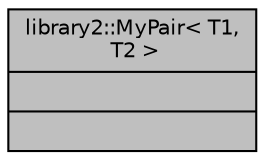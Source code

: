 digraph "library2::MyPair&lt; T1, T2 &gt;"
{
 // LATEX_PDF_SIZE
  bgcolor="transparent";
  edge [fontname="Helvetica",fontsize="10",labelfontname="Helvetica",labelfontsize="10"];
  node [fontname="Helvetica",fontsize="10",shape=record];
  Node1 [label="{library2::MyPair\< T1,\l T2 \>\n||}",height=0.2,width=0.4,color="black", fillcolor="grey75", style="filled", fontcolor="black",tooltip=" "];
}
